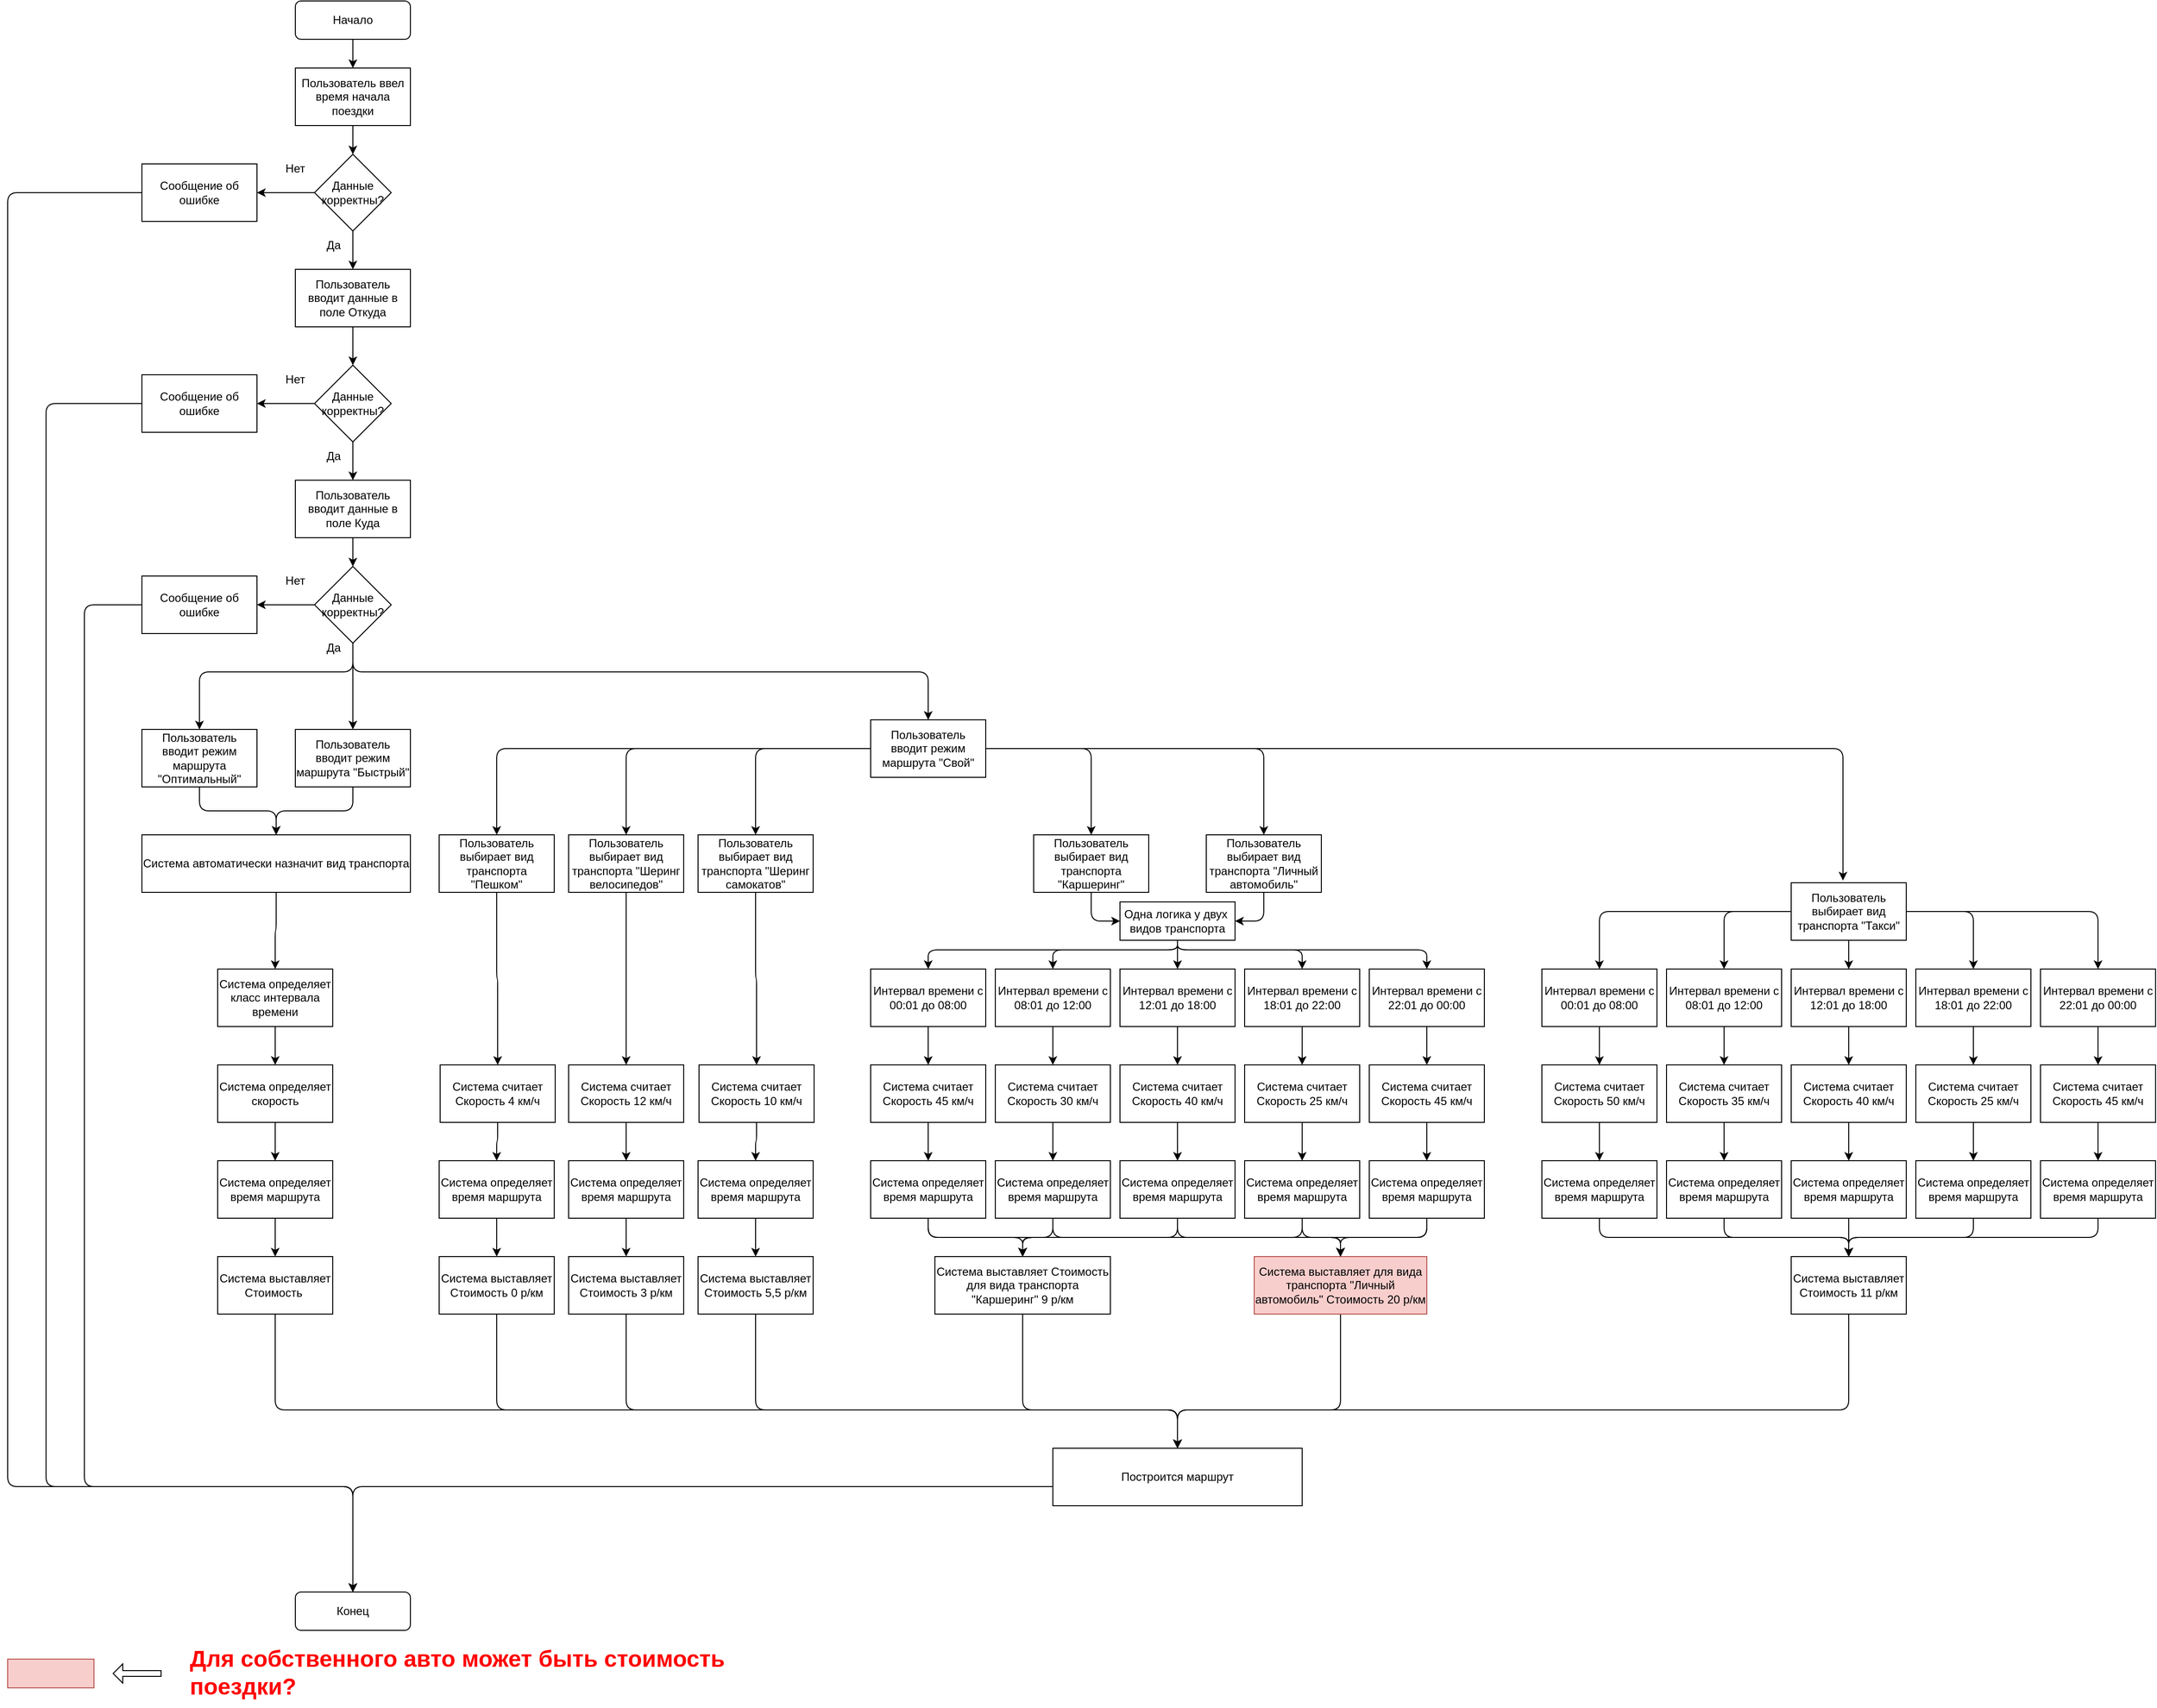<mxfile version="20.2.7" type="github">
  <diagram id="C5RBs43oDa-KdzZeNtuy" name="Page-1">
    <mxGraphModel dx="3412" dy="2560" grid="1" gridSize="10" guides="1" tooltips="1" connect="1" arrows="1" fold="1" page="1" pageScale="1" pageWidth="827" pageHeight="1169" math="0" shadow="0">
      <root>
        <mxCell id="WIyWlLk6GJQsqaUBKTNV-0" />
        <mxCell id="WIyWlLk6GJQsqaUBKTNV-1" parent="WIyWlLk6GJQsqaUBKTNV-0" />
        <mxCell id="MDdszQrk_3YS0Ri55PwZ-14" style="edgeStyle=orthogonalEdgeStyle;rounded=0;orthogonalLoop=1;jettySize=auto;html=1;entryX=0.5;entryY=0;entryDx=0;entryDy=0;" parent="WIyWlLk6GJQsqaUBKTNV-1" source="WIyWlLk6GJQsqaUBKTNV-3" target="MDdszQrk_3YS0Ri55PwZ-13" edge="1">
          <mxGeometry relative="1" as="geometry" />
        </mxCell>
        <mxCell id="WIyWlLk6GJQsqaUBKTNV-3" value="Начало" style="rounded=1;whiteSpace=wrap;html=1;fontSize=12;glass=0;strokeWidth=1;shadow=0;" parent="WIyWlLk6GJQsqaUBKTNV-1" vertex="1">
          <mxGeometry x="160" y="-50" width="120" height="40" as="geometry" />
        </mxCell>
        <mxCell id="MDdszQrk_3YS0Ri55PwZ-11" style="edgeStyle=orthogonalEdgeStyle;rounded=0;orthogonalLoop=1;jettySize=auto;html=1;entryX=1;entryY=0.5;entryDx=0;entryDy=0;" parent="WIyWlLk6GJQsqaUBKTNV-1" source="MDdszQrk_3YS0Ri55PwZ-7" target="MDdszQrk_3YS0Ri55PwZ-8" edge="1">
          <mxGeometry relative="1" as="geometry" />
        </mxCell>
        <mxCell id="MDdszQrk_3YS0Ri55PwZ-25" style="edgeStyle=orthogonalEdgeStyle;rounded=0;orthogonalLoop=1;jettySize=auto;html=1;entryX=0.5;entryY=0;entryDx=0;entryDy=0;" parent="WIyWlLk6GJQsqaUBKTNV-1" source="MDdszQrk_3YS0Ri55PwZ-7" target="MDdszQrk_3YS0Ri55PwZ-12" edge="1">
          <mxGeometry relative="1" as="geometry" />
        </mxCell>
        <mxCell id="MDdszQrk_3YS0Ri55PwZ-7" value="Данные корректны?" style="rhombus;whiteSpace=wrap;html=1;rounded=0;glass=0;strokeWidth=1;shadow=0;" parent="WIyWlLk6GJQsqaUBKTNV-1" vertex="1">
          <mxGeometry x="180" y="110" width="80" height="80" as="geometry" />
        </mxCell>
        <mxCell id="MDdszQrk_3YS0Ri55PwZ-81" style="edgeStyle=orthogonalEdgeStyle;rounded=1;orthogonalLoop=1;jettySize=auto;html=1;entryX=0.5;entryY=0;entryDx=0;entryDy=0;" parent="WIyWlLk6GJQsqaUBKTNV-1" source="MDdszQrk_3YS0Ri55PwZ-8" target="MDdszQrk_3YS0Ri55PwZ-55" edge="1">
          <mxGeometry relative="1" as="geometry">
            <Array as="points">
              <mxPoint x="-140" y="150" />
              <mxPoint x="-140" y="1500" />
              <mxPoint x="220" y="1500" />
            </Array>
          </mxGeometry>
        </mxCell>
        <mxCell id="MDdszQrk_3YS0Ri55PwZ-8" value="Сообщение об ошибке" style="whiteSpace=wrap;html=1;rounded=0;glass=0;strokeWidth=1;shadow=0;" parent="WIyWlLk6GJQsqaUBKTNV-1" vertex="1">
          <mxGeometry y="120" width="120" height="60" as="geometry" />
        </mxCell>
        <mxCell id="MDdszQrk_3YS0Ri55PwZ-9" value="Нет" style="text;html=1;strokeColor=none;fillColor=none;align=center;verticalAlign=middle;whiteSpace=wrap;rounded=0;" parent="WIyWlLk6GJQsqaUBKTNV-1" vertex="1">
          <mxGeometry x="130" y="110" width="60" height="30" as="geometry" />
        </mxCell>
        <mxCell id="MDdszQrk_3YS0Ri55PwZ-10" value="Да" style="text;html=1;strokeColor=none;fillColor=none;align=center;verticalAlign=middle;whiteSpace=wrap;rounded=0;" parent="WIyWlLk6GJQsqaUBKTNV-1" vertex="1">
          <mxGeometry x="170" y="190" width="60" height="30" as="geometry" />
        </mxCell>
        <mxCell id="MDdszQrk_3YS0Ri55PwZ-24" style="edgeStyle=orthogonalEdgeStyle;rounded=0;orthogonalLoop=1;jettySize=auto;html=1;entryX=0.5;entryY=0;entryDx=0;entryDy=0;" parent="WIyWlLk6GJQsqaUBKTNV-1" source="MDdszQrk_3YS0Ri55PwZ-12" target="MDdszQrk_3YS0Ri55PwZ-18" edge="1">
          <mxGeometry relative="1" as="geometry" />
        </mxCell>
        <mxCell id="MDdszQrk_3YS0Ri55PwZ-12" value="Пользователь вводит данные в поле Откуда" style="whiteSpace=wrap;html=1;rounded=0;glass=0;strokeWidth=1;shadow=0;" parent="WIyWlLk6GJQsqaUBKTNV-1" vertex="1">
          <mxGeometry x="160" y="230" width="120" height="60" as="geometry" />
        </mxCell>
        <mxCell id="MDdszQrk_3YS0Ri55PwZ-23" style="edgeStyle=orthogonalEdgeStyle;rounded=0;orthogonalLoop=1;jettySize=auto;html=1;" parent="WIyWlLk6GJQsqaUBKTNV-1" source="MDdszQrk_3YS0Ri55PwZ-13" target="MDdszQrk_3YS0Ri55PwZ-7" edge="1">
          <mxGeometry relative="1" as="geometry" />
        </mxCell>
        <mxCell id="MDdszQrk_3YS0Ri55PwZ-13" value="Пользователь ввел время начала поездки" style="whiteSpace=wrap;html=1;rounded=0;glass=0;strokeWidth=1;shadow=0;" parent="WIyWlLk6GJQsqaUBKTNV-1" vertex="1">
          <mxGeometry x="160" y="20" width="120" height="60" as="geometry" />
        </mxCell>
        <mxCell id="MDdszQrk_3YS0Ri55PwZ-17" style="edgeStyle=orthogonalEdgeStyle;rounded=0;orthogonalLoop=1;jettySize=auto;html=1;entryX=1;entryY=0.5;entryDx=0;entryDy=0;" parent="WIyWlLk6GJQsqaUBKTNV-1" source="MDdszQrk_3YS0Ri55PwZ-18" target="MDdszQrk_3YS0Ri55PwZ-19" edge="1">
          <mxGeometry relative="1" as="geometry" />
        </mxCell>
        <mxCell id="MDdszQrk_3YS0Ri55PwZ-83" style="edgeStyle=orthogonalEdgeStyle;rounded=1;orthogonalLoop=1;jettySize=auto;html=1;entryX=0.5;entryY=0;entryDx=0;entryDy=0;" parent="WIyWlLk6GJQsqaUBKTNV-1" source="MDdszQrk_3YS0Ri55PwZ-18" target="MDdszQrk_3YS0Ri55PwZ-22" edge="1">
          <mxGeometry relative="1" as="geometry" />
        </mxCell>
        <mxCell id="MDdszQrk_3YS0Ri55PwZ-18" value="Данные корректны?" style="rhombus;whiteSpace=wrap;html=1;rounded=0;glass=0;strokeWidth=1;shadow=0;" parent="WIyWlLk6GJQsqaUBKTNV-1" vertex="1">
          <mxGeometry x="180" y="330" width="80" height="80" as="geometry" />
        </mxCell>
        <mxCell id="MDdszQrk_3YS0Ri55PwZ-66" style="edgeStyle=orthogonalEdgeStyle;rounded=1;orthogonalLoop=1;jettySize=auto;html=1;entryX=0.5;entryY=0;entryDx=0;entryDy=0;" parent="WIyWlLk6GJQsqaUBKTNV-1" source="MDdszQrk_3YS0Ri55PwZ-19" target="MDdszQrk_3YS0Ri55PwZ-55" edge="1">
          <mxGeometry relative="1" as="geometry">
            <Array as="points">
              <mxPoint x="-100" y="370" />
              <mxPoint x="-100" y="1500" />
              <mxPoint x="220" y="1500" />
            </Array>
          </mxGeometry>
        </mxCell>
        <mxCell id="MDdszQrk_3YS0Ri55PwZ-19" value="Сообщение об ошибке" style="whiteSpace=wrap;html=1;rounded=0;glass=0;strokeWidth=1;shadow=0;" parent="WIyWlLk6GJQsqaUBKTNV-1" vertex="1">
          <mxGeometry y="340" width="120" height="60" as="geometry" />
        </mxCell>
        <mxCell id="MDdszQrk_3YS0Ri55PwZ-20" value="Нет" style="text;html=1;strokeColor=none;fillColor=none;align=center;verticalAlign=middle;whiteSpace=wrap;rounded=0;" parent="WIyWlLk6GJQsqaUBKTNV-1" vertex="1">
          <mxGeometry x="130" y="330" width="60" height="30" as="geometry" />
        </mxCell>
        <mxCell id="MDdszQrk_3YS0Ri55PwZ-21" value="Да" style="text;html=1;strokeColor=none;fillColor=none;align=center;verticalAlign=middle;whiteSpace=wrap;rounded=0;" parent="WIyWlLk6GJQsqaUBKTNV-1" vertex="1">
          <mxGeometry x="170" y="410" width="60" height="30" as="geometry" />
        </mxCell>
        <mxCell id="MDdszQrk_3YS0Ri55PwZ-35" style="edgeStyle=orthogonalEdgeStyle;rounded=0;orthogonalLoop=1;jettySize=auto;html=1;entryX=0.5;entryY=0;entryDx=0;entryDy=0;" parent="WIyWlLk6GJQsqaUBKTNV-1" source="MDdszQrk_3YS0Ri55PwZ-22" target="MDdszQrk_3YS0Ri55PwZ-29" edge="1">
          <mxGeometry relative="1" as="geometry" />
        </mxCell>
        <mxCell id="MDdszQrk_3YS0Ri55PwZ-22" value="Пользователь вводит данные в поле Куда" style="whiteSpace=wrap;html=1;rounded=0;glass=0;strokeWidth=1;shadow=0;" parent="WIyWlLk6GJQsqaUBKTNV-1" vertex="1">
          <mxGeometry x="160" y="450" width="120" height="60" as="geometry" />
        </mxCell>
        <mxCell id="MDdszQrk_3YS0Ri55PwZ-28" style="edgeStyle=orthogonalEdgeStyle;rounded=1;orthogonalLoop=1;jettySize=auto;html=1;entryX=1;entryY=0.5;entryDx=0;entryDy=0;" parent="WIyWlLk6GJQsqaUBKTNV-1" source="MDdszQrk_3YS0Ri55PwZ-29" target="MDdszQrk_3YS0Ri55PwZ-30" edge="1">
          <mxGeometry relative="1" as="geometry" />
        </mxCell>
        <mxCell id="MDdszQrk_3YS0Ri55PwZ-49" style="edgeStyle=orthogonalEdgeStyle;rounded=1;orthogonalLoop=1;jettySize=auto;html=1;entryX=0.5;entryY=0;entryDx=0;entryDy=0;" parent="WIyWlLk6GJQsqaUBKTNV-1" source="MDdszQrk_3YS0Ri55PwZ-29" target="MDdszQrk_3YS0Ri55PwZ-41" edge="1">
          <mxGeometry relative="1" as="geometry">
            <Array as="points">
              <mxPoint x="220" y="650" />
              <mxPoint x="820" y="650" />
            </Array>
          </mxGeometry>
        </mxCell>
        <mxCell id="MDdszQrk_3YS0Ri55PwZ-50" style="edgeStyle=orthogonalEdgeStyle;rounded=1;orthogonalLoop=1;jettySize=auto;html=1;entryX=0.5;entryY=0;entryDx=0;entryDy=0;" parent="WIyWlLk6GJQsqaUBKTNV-1" source="MDdszQrk_3YS0Ri55PwZ-29" target="MDdszQrk_3YS0Ri55PwZ-40" edge="1">
          <mxGeometry relative="1" as="geometry" />
        </mxCell>
        <mxCell id="MDdszQrk_3YS0Ri55PwZ-51" style="edgeStyle=orthogonalEdgeStyle;rounded=1;orthogonalLoop=1;jettySize=auto;html=1;entryX=0.5;entryY=0;entryDx=0;entryDy=0;" parent="WIyWlLk6GJQsqaUBKTNV-1" source="MDdszQrk_3YS0Ri55PwZ-29" target="MDdszQrk_3YS0Ri55PwZ-36" edge="1">
          <mxGeometry relative="1" as="geometry">
            <Array as="points">
              <mxPoint x="220" y="650" />
              <mxPoint x="60" y="650" />
            </Array>
          </mxGeometry>
        </mxCell>
        <mxCell id="MDdszQrk_3YS0Ri55PwZ-29" value="Данные корректны?" style="rhombus;whiteSpace=wrap;html=1;rounded=0;glass=0;strokeWidth=1;shadow=0;" parent="WIyWlLk6GJQsqaUBKTNV-1" vertex="1">
          <mxGeometry x="180" y="540" width="80" height="80" as="geometry" />
        </mxCell>
        <mxCell id="MDdszQrk_3YS0Ri55PwZ-65" style="edgeStyle=orthogonalEdgeStyle;rounded=1;orthogonalLoop=1;jettySize=auto;html=1;entryX=0.5;entryY=0;entryDx=0;entryDy=0;" parent="WIyWlLk6GJQsqaUBKTNV-1" source="MDdszQrk_3YS0Ri55PwZ-30" target="MDdszQrk_3YS0Ri55PwZ-55" edge="1">
          <mxGeometry relative="1" as="geometry">
            <Array as="points">
              <mxPoint x="-60" y="580" />
              <mxPoint x="-60" y="1500" />
              <mxPoint x="220" y="1500" />
            </Array>
          </mxGeometry>
        </mxCell>
        <mxCell id="MDdszQrk_3YS0Ri55PwZ-30" value="Сообщение об ошибке" style="whiteSpace=wrap;html=1;rounded=0;glass=0;strokeWidth=1;shadow=0;" parent="WIyWlLk6GJQsqaUBKTNV-1" vertex="1">
          <mxGeometry y="550" width="120" height="60" as="geometry" />
        </mxCell>
        <mxCell id="MDdszQrk_3YS0Ri55PwZ-31" value="Нет" style="text;html=1;strokeColor=none;fillColor=none;align=center;verticalAlign=middle;whiteSpace=wrap;rounded=0;" parent="WIyWlLk6GJQsqaUBKTNV-1" vertex="1">
          <mxGeometry x="130" y="540" width="60" height="30" as="geometry" />
        </mxCell>
        <mxCell id="TxrjslWTLOFKVKNDRbL8-37" style="edgeStyle=orthogonalEdgeStyle;rounded=1;orthogonalLoop=1;jettySize=auto;html=1;entryX=0.5;entryY=0;entryDx=0;entryDy=0;" parent="WIyWlLk6GJQsqaUBKTNV-1" source="MDdszQrk_3YS0Ri55PwZ-36" target="MDdszQrk_3YS0Ri55PwZ-52" edge="1">
          <mxGeometry relative="1" as="geometry" />
        </mxCell>
        <mxCell id="MDdszQrk_3YS0Ri55PwZ-36" value="Пользователь вводит режим маршрута &quot;Оптимальный&quot;" style="whiteSpace=wrap;html=1;rounded=0;glass=0;strokeWidth=1;shadow=0;" parent="WIyWlLk6GJQsqaUBKTNV-1" vertex="1">
          <mxGeometry y="710" width="120" height="60" as="geometry" />
        </mxCell>
        <mxCell id="TxrjslWTLOFKVKNDRbL8-38" style="edgeStyle=orthogonalEdgeStyle;rounded=1;orthogonalLoop=1;jettySize=auto;html=1;entryX=0.5;entryY=0;entryDx=0;entryDy=0;" parent="WIyWlLk6GJQsqaUBKTNV-1" source="MDdszQrk_3YS0Ri55PwZ-40" target="MDdszQrk_3YS0Ri55PwZ-52" edge="1">
          <mxGeometry relative="1" as="geometry" />
        </mxCell>
        <mxCell id="MDdszQrk_3YS0Ri55PwZ-40" value="Пользователь вводит режим маршрута &quot;Быстрый&quot;" style="whiteSpace=wrap;html=1;rounded=0;glass=0;strokeWidth=1;shadow=0;" parent="WIyWlLk6GJQsqaUBKTNV-1" vertex="1">
          <mxGeometry x="160" y="710" width="120" height="60" as="geometry" />
        </mxCell>
        <mxCell id="MDdszQrk_3YS0Ri55PwZ-67" style="edgeStyle=orthogonalEdgeStyle;rounded=1;orthogonalLoop=1;jettySize=auto;html=1;entryX=0.5;entryY=0;entryDx=0;entryDy=0;" parent="WIyWlLk6GJQsqaUBKTNV-1" source="MDdszQrk_3YS0Ri55PwZ-41" target="MDdszQrk_3YS0Ri55PwZ-57" edge="1">
          <mxGeometry relative="1" as="geometry" />
        </mxCell>
        <mxCell id="MDdszQrk_3YS0Ri55PwZ-68" style="edgeStyle=orthogonalEdgeStyle;rounded=1;orthogonalLoop=1;jettySize=auto;html=1;entryX=0.5;entryY=0;entryDx=0;entryDy=0;" parent="WIyWlLk6GJQsqaUBKTNV-1" source="MDdszQrk_3YS0Ri55PwZ-41" target="MDdszQrk_3YS0Ri55PwZ-58" edge="1">
          <mxGeometry relative="1" as="geometry" />
        </mxCell>
        <mxCell id="MDdszQrk_3YS0Ri55PwZ-69" style="edgeStyle=orthogonalEdgeStyle;rounded=1;orthogonalLoop=1;jettySize=auto;html=1;entryX=0.45;entryY=-0.04;entryDx=0;entryDy=0;entryPerimeter=0;" parent="WIyWlLk6GJQsqaUBKTNV-1" source="MDdszQrk_3YS0Ri55PwZ-41" target="MDdszQrk_3YS0Ri55PwZ-59" edge="1">
          <mxGeometry relative="1" as="geometry" />
        </mxCell>
        <mxCell id="MDdszQrk_3YS0Ri55PwZ-70" style="edgeStyle=orthogonalEdgeStyle;rounded=1;orthogonalLoop=1;jettySize=auto;html=1;entryX=0.5;entryY=0;entryDx=0;entryDy=0;" parent="WIyWlLk6GJQsqaUBKTNV-1" source="MDdszQrk_3YS0Ri55PwZ-41" target="MDdszQrk_3YS0Ri55PwZ-60" edge="1">
          <mxGeometry relative="1" as="geometry" />
        </mxCell>
        <mxCell id="MDdszQrk_3YS0Ri55PwZ-71" style="edgeStyle=orthogonalEdgeStyle;rounded=1;orthogonalLoop=1;jettySize=auto;html=1;entryX=0.5;entryY=0;entryDx=0;entryDy=0;" parent="WIyWlLk6GJQsqaUBKTNV-1" source="MDdszQrk_3YS0Ri55PwZ-41" target="MDdszQrk_3YS0Ri55PwZ-61" edge="1">
          <mxGeometry relative="1" as="geometry" />
        </mxCell>
        <mxCell id="MDdszQrk_3YS0Ri55PwZ-72" style="edgeStyle=orthogonalEdgeStyle;rounded=1;orthogonalLoop=1;jettySize=auto;html=1;entryX=0.5;entryY=0;entryDx=0;entryDy=0;" parent="WIyWlLk6GJQsqaUBKTNV-1" source="MDdszQrk_3YS0Ri55PwZ-41" target="MDdszQrk_3YS0Ri55PwZ-62" edge="1">
          <mxGeometry relative="1" as="geometry" />
        </mxCell>
        <mxCell id="MDdszQrk_3YS0Ri55PwZ-41" value="Пользователь вводит режим маршрута &quot;Свой&quot;" style="whiteSpace=wrap;html=1;rounded=0;glass=0;strokeWidth=1;shadow=0;" parent="WIyWlLk6GJQsqaUBKTNV-1" vertex="1">
          <mxGeometry x="760" y="700" width="120" height="60" as="geometry" />
        </mxCell>
        <mxCell id="TxrjslWTLOFKVKNDRbL8-101" style="edgeStyle=orthogonalEdgeStyle;rounded=1;orthogonalLoop=1;jettySize=auto;html=1;entryX=0.5;entryY=0;entryDx=0;entryDy=0;" parent="WIyWlLk6GJQsqaUBKTNV-1" source="MDdszQrk_3YS0Ri55PwZ-52" target="TxrjslWTLOFKVKNDRbL8-82" edge="1">
          <mxGeometry relative="1" as="geometry" />
        </mxCell>
        <mxCell id="MDdszQrk_3YS0Ri55PwZ-52" value="Система автоматически назначит вид транспорта" style="whiteSpace=wrap;html=1;rounded=0;glass=0;strokeWidth=1;shadow=0;" parent="WIyWlLk6GJQsqaUBKTNV-1" vertex="1">
          <mxGeometry y="820" width="280" height="60" as="geometry" />
        </mxCell>
        <mxCell id="MDdszQrk_3YS0Ri55PwZ-55" value="Конец" style="rounded=1;whiteSpace=wrap;html=1;fontSize=12;glass=0;strokeWidth=1;shadow=0;" parent="WIyWlLk6GJQsqaUBKTNV-1" vertex="1">
          <mxGeometry x="160" y="1610" width="120" height="40" as="geometry" />
        </mxCell>
        <mxCell id="TxrjslWTLOFKVKNDRbL8-137" style="edgeStyle=orthogonalEdgeStyle;rounded=1;orthogonalLoop=1;jettySize=auto;html=1;entryX=1;entryY=0.5;entryDx=0;entryDy=0;" parent="WIyWlLk6GJQsqaUBKTNV-1" source="MDdszQrk_3YS0Ri55PwZ-57" target="TxrjslWTLOFKVKNDRbL8-135" edge="1">
          <mxGeometry relative="1" as="geometry" />
        </mxCell>
        <mxCell id="MDdszQrk_3YS0Ri55PwZ-57" value="Пользователь выбирает вид транспорта &quot;Личный автомобиль&quot;" style="whiteSpace=wrap;html=1;rounded=0;glass=0;strokeWidth=1;shadow=0;" parent="WIyWlLk6GJQsqaUBKTNV-1" vertex="1">
          <mxGeometry x="1110" y="820" width="120" height="60" as="geometry" />
        </mxCell>
        <mxCell id="TxrjslWTLOFKVKNDRbL8-106" style="edgeStyle=orthogonalEdgeStyle;rounded=1;orthogonalLoop=1;jettySize=auto;html=1;entryX=0.5;entryY=0;entryDx=0;entryDy=0;" parent="WIyWlLk6GJQsqaUBKTNV-1" source="MDdszQrk_3YS0Ri55PwZ-58" target="TxrjslWTLOFKVKNDRbL8-50" edge="1">
          <mxGeometry relative="1" as="geometry" />
        </mxCell>
        <mxCell id="MDdszQrk_3YS0Ri55PwZ-58" value="Пользователь выбирает вид транспорта &quot;Пешком&quot;" style="whiteSpace=wrap;html=1;rounded=0;glass=0;strokeWidth=1;shadow=0;" parent="WIyWlLk6GJQsqaUBKTNV-1" vertex="1">
          <mxGeometry x="310" y="820" width="120" height="60" as="geometry" />
        </mxCell>
        <mxCell id="TxrjslWTLOFKVKNDRbL8-168" style="edgeStyle=orthogonalEdgeStyle;rounded=1;orthogonalLoop=1;jettySize=auto;html=1;entryX=0.5;entryY=0;entryDx=0;entryDy=0;" parent="WIyWlLk6GJQsqaUBKTNV-1" source="MDdszQrk_3YS0Ri55PwZ-59" target="TxrjslWTLOFKVKNDRbL8-87" edge="1">
          <mxGeometry relative="1" as="geometry" />
        </mxCell>
        <mxCell id="TxrjslWTLOFKVKNDRbL8-169" style="edgeStyle=orthogonalEdgeStyle;rounded=1;orthogonalLoop=1;jettySize=auto;html=1;entryX=0.5;entryY=0;entryDx=0;entryDy=0;" parent="WIyWlLk6GJQsqaUBKTNV-1" source="MDdszQrk_3YS0Ri55PwZ-59" target="TxrjslWTLOFKVKNDRbL8-88" edge="1">
          <mxGeometry relative="1" as="geometry" />
        </mxCell>
        <mxCell id="TxrjslWTLOFKVKNDRbL8-170" style="edgeStyle=orthogonalEdgeStyle;rounded=1;orthogonalLoop=1;jettySize=auto;html=1;" parent="WIyWlLk6GJQsqaUBKTNV-1" source="MDdszQrk_3YS0Ri55PwZ-59" target="TxrjslWTLOFKVKNDRbL8-89" edge="1">
          <mxGeometry relative="1" as="geometry" />
        </mxCell>
        <mxCell id="TxrjslWTLOFKVKNDRbL8-171" style="edgeStyle=orthogonalEdgeStyle;rounded=1;orthogonalLoop=1;jettySize=auto;html=1;" parent="WIyWlLk6GJQsqaUBKTNV-1" source="MDdszQrk_3YS0Ri55PwZ-59" target="TxrjslWTLOFKVKNDRbL8-91" edge="1">
          <mxGeometry relative="1" as="geometry" />
        </mxCell>
        <mxCell id="TxrjslWTLOFKVKNDRbL8-172" style="edgeStyle=orthogonalEdgeStyle;rounded=1;orthogonalLoop=1;jettySize=auto;html=1;entryX=0.5;entryY=0;entryDx=0;entryDy=0;" parent="WIyWlLk6GJQsqaUBKTNV-1" source="MDdszQrk_3YS0Ri55PwZ-59" target="TxrjslWTLOFKVKNDRbL8-90" edge="1">
          <mxGeometry relative="1" as="geometry" />
        </mxCell>
        <mxCell id="MDdszQrk_3YS0Ri55PwZ-59" value="Пользователь выбирает вид транспорта &quot;Такси&quot;" style="whiteSpace=wrap;html=1;rounded=0;glass=0;strokeWidth=1;shadow=0;" parent="WIyWlLk6GJQsqaUBKTNV-1" vertex="1">
          <mxGeometry x="1720" y="870" width="120" height="60" as="geometry" />
        </mxCell>
        <mxCell id="TxrjslWTLOFKVKNDRbL8-109" style="edgeStyle=orthogonalEdgeStyle;rounded=1;orthogonalLoop=1;jettySize=auto;html=1;entryX=0.5;entryY=0;entryDx=0;entryDy=0;" parent="WIyWlLk6GJQsqaUBKTNV-1" source="MDdszQrk_3YS0Ri55PwZ-60" target="TxrjslWTLOFKVKNDRbL8-51" edge="1">
          <mxGeometry relative="1" as="geometry" />
        </mxCell>
        <mxCell id="MDdszQrk_3YS0Ri55PwZ-60" value="Пользователь выбирает вид транспорта &quot;Шеринг велосипедов&quot;" style="whiteSpace=wrap;html=1;rounded=0;glass=0;strokeWidth=1;shadow=0;" parent="WIyWlLk6GJQsqaUBKTNV-1" vertex="1">
          <mxGeometry x="445" y="820" width="120" height="60" as="geometry" />
        </mxCell>
        <mxCell id="TxrjslWTLOFKVKNDRbL8-112" style="edgeStyle=orthogonalEdgeStyle;rounded=1;orthogonalLoop=1;jettySize=auto;html=1;entryX=0.5;entryY=0;entryDx=0;entryDy=0;" parent="WIyWlLk6GJQsqaUBKTNV-1" source="MDdszQrk_3YS0Ri55PwZ-61" target="TxrjslWTLOFKVKNDRbL8-52" edge="1">
          <mxGeometry relative="1" as="geometry" />
        </mxCell>
        <mxCell id="MDdszQrk_3YS0Ri55PwZ-61" value="Пользователь выбирает вид транспорта &quot;Шеринг самокатов&quot;" style="whiteSpace=wrap;html=1;rounded=0;glass=0;strokeWidth=1;shadow=0;" parent="WIyWlLk6GJQsqaUBKTNV-1" vertex="1">
          <mxGeometry x="580" y="820" width="120" height="60" as="geometry" />
        </mxCell>
        <mxCell id="TxrjslWTLOFKVKNDRbL8-136" style="edgeStyle=orthogonalEdgeStyle;rounded=1;orthogonalLoop=1;jettySize=auto;html=1;entryX=0;entryY=0.5;entryDx=0;entryDy=0;" parent="WIyWlLk6GJQsqaUBKTNV-1" source="MDdszQrk_3YS0Ri55PwZ-62" target="TxrjslWTLOFKVKNDRbL8-135" edge="1">
          <mxGeometry relative="1" as="geometry" />
        </mxCell>
        <mxCell id="MDdszQrk_3YS0Ri55PwZ-62" value="Пользователь выбирает вид транспорта &quot;Каршеринг&quot;" style="whiteSpace=wrap;html=1;rounded=0;glass=0;strokeWidth=1;shadow=0;" parent="WIyWlLk6GJQsqaUBKTNV-1" vertex="1">
          <mxGeometry x="930" y="820" width="120" height="60" as="geometry" />
        </mxCell>
        <mxCell id="MDdszQrk_3YS0Ri55PwZ-74" style="edgeStyle=orthogonalEdgeStyle;rounded=1;orthogonalLoop=1;jettySize=auto;html=1;entryX=0.5;entryY=0;entryDx=0;entryDy=0;" parent="WIyWlLk6GJQsqaUBKTNV-1" source="MDdszQrk_3YS0Ri55PwZ-73" target="MDdszQrk_3YS0Ri55PwZ-55" edge="1">
          <mxGeometry relative="1" as="geometry">
            <Array as="points">
              <mxPoint x="670" y="1500" />
              <mxPoint x="280" y="1500" />
            </Array>
          </mxGeometry>
        </mxCell>
        <mxCell id="MDdszQrk_3YS0Ri55PwZ-73" value="Построится маршрут" style="whiteSpace=wrap;html=1;rounded=0;glass=0;strokeWidth=1;shadow=0;" parent="WIyWlLk6GJQsqaUBKTNV-1" vertex="1">
          <mxGeometry x="950" y="1460" width="260" height="60" as="geometry" />
        </mxCell>
        <mxCell id="MDdszQrk_3YS0Ri55PwZ-82" value="Да" style="text;html=1;strokeColor=none;fillColor=none;align=center;verticalAlign=middle;whiteSpace=wrap;rounded=0;" parent="WIyWlLk6GJQsqaUBKTNV-1" vertex="1">
          <mxGeometry x="170" y="610" width="60" height="30" as="geometry" />
        </mxCell>
        <mxCell id="TxrjslWTLOFKVKNDRbL8-144" style="edgeStyle=orthogonalEdgeStyle;rounded=1;orthogonalLoop=1;jettySize=auto;html=1;entryX=0.5;entryY=0;entryDx=0;entryDy=0;" parent="WIyWlLk6GJQsqaUBKTNV-1" source="TxrjslWTLOFKVKNDRbL8-21" target="TxrjslWTLOFKVKNDRbL8-77" edge="1">
          <mxGeometry relative="1" as="geometry" />
        </mxCell>
        <mxCell id="TxrjslWTLOFKVKNDRbL8-21" value="Система считает Скорость 45 км/ч" style="whiteSpace=wrap;html=1;rounded=0;glass=0;strokeWidth=1;shadow=0;" parent="WIyWlLk6GJQsqaUBKTNV-1" vertex="1">
          <mxGeometry x="760" y="1060" width="120" height="60" as="geometry" />
        </mxCell>
        <mxCell id="TxrjslWTLOFKVKNDRbL8-166" style="edgeStyle=orthogonalEdgeStyle;rounded=1;orthogonalLoop=1;jettySize=auto;html=1;entryX=0.5;entryY=0;entryDx=0;entryDy=0;" parent="WIyWlLk6GJQsqaUBKTNV-1" source="TxrjslWTLOFKVKNDRbL8-22" target="MDdszQrk_3YS0Ri55PwZ-73" edge="1">
          <mxGeometry relative="1" as="geometry">
            <Array as="points">
              <mxPoint x="918" y="1420" />
              <mxPoint x="1080" y="1420" />
            </Array>
          </mxGeometry>
        </mxCell>
        <mxCell id="TxrjslWTLOFKVKNDRbL8-22" value="Система выставляет Стоимость для вида транспорта &quot;Каршеринг&quot; 9 р/км" style="whiteSpace=wrap;html=1;rounded=0;glass=0;strokeWidth=1;shadow=0;" parent="WIyWlLk6GJQsqaUBKTNV-1" vertex="1">
          <mxGeometry x="827" y="1260" width="183" height="60" as="geometry" />
        </mxCell>
        <mxCell id="TxrjslWTLOFKVKNDRbL8-167" style="edgeStyle=orthogonalEdgeStyle;rounded=1;orthogonalLoop=1;jettySize=auto;html=1;entryX=0.5;entryY=0;entryDx=0;entryDy=0;" parent="WIyWlLk6GJQsqaUBKTNV-1" source="TxrjslWTLOFKVKNDRbL8-39" target="MDdszQrk_3YS0Ri55PwZ-73" edge="1">
          <mxGeometry relative="1" as="geometry">
            <Array as="points">
              <mxPoint x="1250" y="1420" />
              <mxPoint x="1080" y="1420" />
            </Array>
          </mxGeometry>
        </mxCell>
        <mxCell id="TxrjslWTLOFKVKNDRbL8-39" value="Система выставляет для вида транспорта &quot;Личный автомобиль&quot; Стоимость 20 р/км" style="whiteSpace=wrap;html=1;rounded=0;glass=0;strokeWidth=1;shadow=0;fillColor=#f8cecc;strokeColor=#b85450;" parent="WIyWlLk6GJQsqaUBKTNV-1" vertex="1">
          <mxGeometry x="1160" y="1260" width="180" height="60" as="geometry" />
        </mxCell>
        <mxCell id="TxrjslWTLOFKVKNDRbL8-192" style="edgeStyle=orthogonalEdgeStyle;rounded=1;orthogonalLoop=1;jettySize=auto;html=1;entryX=0.5;entryY=0;entryDx=0;entryDy=0;" parent="WIyWlLk6GJQsqaUBKTNV-1" source="TxrjslWTLOFKVKNDRbL8-40" target="MDdszQrk_3YS0Ri55PwZ-73" edge="1">
          <mxGeometry relative="1" as="geometry">
            <Array as="points">
              <mxPoint x="1780" y="1420" />
              <mxPoint x="1080" y="1420" />
            </Array>
          </mxGeometry>
        </mxCell>
        <mxCell id="TxrjslWTLOFKVKNDRbL8-40" value="Система выставляет Стоимость 11 р/км" style="whiteSpace=wrap;html=1;rounded=0;glass=0;strokeWidth=1;shadow=0;" parent="WIyWlLk6GJQsqaUBKTNV-1" vertex="1">
          <mxGeometry x="1720" y="1260" width="120" height="60" as="geometry" />
        </mxCell>
        <mxCell id="TxrjslWTLOFKVKNDRbL8-143" style="edgeStyle=orthogonalEdgeStyle;rounded=1;orthogonalLoop=1;jettySize=auto;html=1;entryX=0.5;entryY=0;entryDx=0;entryDy=0;" parent="WIyWlLk6GJQsqaUBKTNV-1" source="TxrjslWTLOFKVKNDRbL8-41" target="TxrjslWTLOFKVKNDRbL8-21" edge="1">
          <mxGeometry relative="1" as="geometry" />
        </mxCell>
        <mxCell id="TxrjslWTLOFKVKNDRbL8-41" value="Интервал времени с 00:01 до 08:00" style="whiteSpace=wrap;html=1;rounded=0;glass=0;strokeWidth=1;shadow=0;" parent="WIyWlLk6GJQsqaUBKTNV-1" vertex="1">
          <mxGeometry x="760" y="960" width="120" height="60" as="geometry" />
        </mxCell>
        <mxCell id="TxrjslWTLOFKVKNDRbL8-145" style="edgeStyle=orthogonalEdgeStyle;rounded=1;orthogonalLoop=1;jettySize=auto;html=1;entryX=0.5;entryY=0;entryDx=0;entryDy=0;" parent="WIyWlLk6GJQsqaUBKTNV-1" source="TxrjslWTLOFKVKNDRbL8-42" target="TxrjslWTLOFKVKNDRbL8-46" edge="1">
          <mxGeometry relative="1" as="geometry" />
        </mxCell>
        <mxCell id="TxrjslWTLOFKVKNDRbL8-42" value="Интервал времени с 08:01 до 12:00" style="whiteSpace=wrap;html=1;rounded=0;glass=0;strokeWidth=1;shadow=0;" parent="WIyWlLk6GJQsqaUBKTNV-1" vertex="1">
          <mxGeometry x="890" y="960" width="120" height="60" as="geometry" />
        </mxCell>
        <mxCell id="TxrjslWTLOFKVKNDRbL8-147" style="edgeStyle=orthogonalEdgeStyle;rounded=1;orthogonalLoop=1;jettySize=auto;html=1;entryX=0.5;entryY=0;entryDx=0;entryDy=0;" parent="WIyWlLk6GJQsqaUBKTNV-1" source="TxrjslWTLOFKVKNDRbL8-43" target="TxrjslWTLOFKVKNDRbL8-47" edge="1">
          <mxGeometry relative="1" as="geometry" />
        </mxCell>
        <mxCell id="TxrjslWTLOFKVKNDRbL8-43" value="Интервал времени с 12:01 до 18:00" style="whiteSpace=wrap;html=1;rounded=0;glass=0;strokeWidth=1;shadow=0;" parent="WIyWlLk6GJQsqaUBKTNV-1" vertex="1">
          <mxGeometry x="1020" y="960" width="120" height="60" as="geometry" />
        </mxCell>
        <mxCell id="TxrjslWTLOFKVKNDRbL8-151" style="edgeStyle=orthogonalEdgeStyle;rounded=1;orthogonalLoop=1;jettySize=auto;html=1;entryX=0.5;entryY=0;entryDx=0;entryDy=0;" parent="WIyWlLk6GJQsqaUBKTNV-1" source="TxrjslWTLOFKVKNDRbL8-44" target="TxrjslWTLOFKVKNDRbL8-49" edge="1">
          <mxGeometry relative="1" as="geometry" />
        </mxCell>
        <mxCell id="TxrjslWTLOFKVKNDRbL8-44" value="Интервал времени с 22:01 до 00:00" style="whiteSpace=wrap;html=1;rounded=0;glass=0;strokeWidth=1;shadow=0;" parent="WIyWlLk6GJQsqaUBKTNV-1" vertex="1">
          <mxGeometry x="1280" y="960" width="120" height="60" as="geometry" />
        </mxCell>
        <mxCell id="TxrjslWTLOFKVKNDRbL8-149" style="edgeStyle=orthogonalEdgeStyle;rounded=1;orthogonalLoop=1;jettySize=auto;html=1;entryX=0.5;entryY=0;entryDx=0;entryDy=0;" parent="WIyWlLk6GJQsqaUBKTNV-1" source="TxrjslWTLOFKVKNDRbL8-45" target="TxrjslWTLOFKVKNDRbL8-48" edge="1">
          <mxGeometry relative="1" as="geometry" />
        </mxCell>
        <mxCell id="TxrjslWTLOFKVKNDRbL8-45" value="Интервал времени с 18:01 до 22:00" style="whiteSpace=wrap;html=1;rounded=0;glass=0;strokeWidth=1;shadow=0;" parent="WIyWlLk6GJQsqaUBKTNV-1" vertex="1">
          <mxGeometry x="1150" y="960" width="120" height="60" as="geometry" />
        </mxCell>
        <mxCell id="TxrjslWTLOFKVKNDRbL8-146" style="edgeStyle=orthogonalEdgeStyle;rounded=1;orthogonalLoop=1;jettySize=auto;html=1;entryX=0.5;entryY=0;entryDx=0;entryDy=0;" parent="WIyWlLk6GJQsqaUBKTNV-1" source="TxrjslWTLOFKVKNDRbL8-46" target="TxrjslWTLOFKVKNDRbL8-79" edge="1">
          <mxGeometry relative="1" as="geometry" />
        </mxCell>
        <mxCell id="TxrjslWTLOFKVKNDRbL8-46" value="Система считает Скорость 30 км/ч" style="whiteSpace=wrap;html=1;rounded=0;glass=0;strokeWidth=1;shadow=0;" parent="WIyWlLk6GJQsqaUBKTNV-1" vertex="1">
          <mxGeometry x="890" y="1060" width="120" height="60" as="geometry" />
        </mxCell>
        <mxCell id="TxrjslWTLOFKVKNDRbL8-148" style="edgeStyle=orthogonalEdgeStyle;rounded=1;orthogonalLoop=1;jettySize=auto;html=1;entryX=0.5;entryY=0;entryDx=0;entryDy=0;" parent="WIyWlLk6GJQsqaUBKTNV-1" source="TxrjslWTLOFKVKNDRbL8-47" target="TxrjslWTLOFKVKNDRbL8-78" edge="1">
          <mxGeometry relative="1" as="geometry" />
        </mxCell>
        <mxCell id="TxrjslWTLOFKVKNDRbL8-47" value="Система считает Скорость 40 км/ч" style="whiteSpace=wrap;html=1;rounded=0;glass=0;strokeWidth=1;shadow=0;" parent="WIyWlLk6GJQsqaUBKTNV-1" vertex="1">
          <mxGeometry x="1020" y="1060" width="120" height="60" as="geometry" />
        </mxCell>
        <mxCell id="TxrjslWTLOFKVKNDRbL8-150" style="edgeStyle=orthogonalEdgeStyle;rounded=1;orthogonalLoop=1;jettySize=auto;html=1;entryX=0.5;entryY=0;entryDx=0;entryDy=0;" parent="WIyWlLk6GJQsqaUBKTNV-1" source="TxrjslWTLOFKVKNDRbL8-48" target="TxrjslWTLOFKVKNDRbL8-80" edge="1">
          <mxGeometry relative="1" as="geometry" />
        </mxCell>
        <mxCell id="TxrjslWTLOFKVKNDRbL8-48" value="Система считает Скорость 25 км/ч" style="whiteSpace=wrap;html=1;rounded=0;glass=0;strokeWidth=1;shadow=0;" parent="WIyWlLk6GJQsqaUBKTNV-1" vertex="1">
          <mxGeometry x="1150" y="1060" width="120" height="60" as="geometry" />
        </mxCell>
        <mxCell id="TxrjslWTLOFKVKNDRbL8-152" style="edgeStyle=orthogonalEdgeStyle;rounded=1;orthogonalLoop=1;jettySize=auto;html=1;entryX=0.5;entryY=0;entryDx=0;entryDy=0;" parent="WIyWlLk6GJQsqaUBKTNV-1" source="TxrjslWTLOFKVKNDRbL8-49" target="TxrjslWTLOFKVKNDRbL8-81" edge="1">
          <mxGeometry relative="1" as="geometry" />
        </mxCell>
        <mxCell id="TxrjslWTLOFKVKNDRbL8-49" value="Система считает Скорость 45 км/ч" style="whiteSpace=wrap;html=1;rounded=0;glass=0;strokeWidth=1;shadow=0;" parent="WIyWlLk6GJQsqaUBKTNV-1" vertex="1">
          <mxGeometry x="1280" y="1060" width="120" height="60" as="geometry" />
        </mxCell>
        <mxCell id="TxrjslWTLOFKVKNDRbL8-107" style="edgeStyle=orthogonalEdgeStyle;rounded=1;orthogonalLoop=1;jettySize=auto;html=1;entryX=0.5;entryY=0;entryDx=0;entryDy=0;" parent="WIyWlLk6GJQsqaUBKTNV-1" source="TxrjslWTLOFKVKNDRbL8-50" target="TxrjslWTLOFKVKNDRbL8-55" edge="1">
          <mxGeometry relative="1" as="geometry" />
        </mxCell>
        <mxCell id="TxrjslWTLOFKVKNDRbL8-50" value="Система считает Скорость 4 км/ч" style="whiteSpace=wrap;html=1;rounded=0;glass=0;strokeWidth=1;shadow=0;" parent="WIyWlLk6GJQsqaUBKTNV-1" vertex="1">
          <mxGeometry x="311" y="1060" width="120" height="60" as="geometry" />
        </mxCell>
        <mxCell id="TxrjslWTLOFKVKNDRbL8-110" style="edgeStyle=orthogonalEdgeStyle;rounded=1;orthogonalLoop=1;jettySize=auto;html=1;entryX=0.5;entryY=0;entryDx=0;entryDy=0;" parent="WIyWlLk6GJQsqaUBKTNV-1" source="TxrjslWTLOFKVKNDRbL8-51" target="TxrjslWTLOFKVKNDRbL8-63" edge="1">
          <mxGeometry relative="1" as="geometry" />
        </mxCell>
        <mxCell id="TxrjslWTLOFKVKNDRbL8-51" value="Система считает Скорость 12 км/ч" style="whiteSpace=wrap;html=1;rounded=0;glass=0;strokeWidth=1;shadow=0;" parent="WIyWlLk6GJQsqaUBKTNV-1" vertex="1">
          <mxGeometry x="445" y="1060" width="120" height="60" as="geometry" />
        </mxCell>
        <mxCell id="TxrjslWTLOFKVKNDRbL8-113" style="edgeStyle=orthogonalEdgeStyle;rounded=1;orthogonalLoop=1;jettySize=auto;html=1;entryX=0.5;entryY=0;entryDx=0;entryDy=0;" parent="WIyWlLk6GJQsqaUBKTNV-1" source="TxrjslWTLOFKVKNDRbL8-52" target="TxrjslWTLOFKVKNDRbL8-62" edge="1">
          <mxGeometry relative="1" as="geometry" />
        </mxCell>
        <mxCell id="TxrjslWTLOFKVKNDRbL8-52" value="Система считает Скорость 10 км/ч" style="whiteSpace=wrap;html=1;rounded=0;glass=0;strokeWidth=1;shadow=0;" parent="WIyWlLk6GJQsqaUBKTNV-1" vertex="1">
          <mxGeometry x="581" y="1060" width="120" height="60" as="geometry" />
        </mxCell>
        <mxCell id="TxrjslWTLOFKVKNDRbL8-108" style="edgeStyle=orthogonalEdgeStyle;rounded=1;orthogonalLoop=1;jettySize=auto;html=1;entryX=0.5;entryY=0;entryDx=0;entryDy=0;" parent="WIyWlLk6GJQsqaUBKTNV-1" source="TxrjslWTLOFKVKNDRbL8-55" target="TxrjslWTLOFKVKNDRbL8-59" edge="1">
          <mxGeometry relative="1" as="geometry" />
        </mxCell>
        <mxCell id="TxrjslWTLOFKVKNDRbL8-55" value="Система определяет время маршрута" style="whiteSpace=wrap;html=1;rounded=0;glass=0;strokeWidth=1;shadow=0;" parent="WIyWlLk6GJQsqaUBKTNV-1" vertex="1">
          <mxGeometry x="310" y="1160" width="120" height="60" as="geometry" />
        </mxCell>
        <mxCell id="TxrjslWTLOFKVKNDRbL8-119" style="edgeStyle=orthogonalEdgeStyle;rounded=1;orthogonalLoop=1;jettySize=auto;html=1;entryX=0.5;entryY=0;entryDx=0;entryDy=0;" parent="WIyWlLk6GJQsqaUBKTNV-1" source="TxrjslWTLOFKVKNDRbL8-59" target="MDdszQrk_3YS0Ri55PwZ-73" edge="1">
          <mxGeometry relative="1" as="geometry">
            <Array as="points">
              <mxPoint x="370" y="1420" />
              <mxPoint x="1080" y="1420" />
            </Array>
          </mxGeometry>
        </mxCell>
        <mxCell id="TxrjslWTLOFKVKNDRbL8-59" value="Система выставляет Стоимость 0 р/км" style="whiteSpace=wrap;html=1;rounded=0;glass=0;strokeWidth=1;shadow=0;" parent="WIyWlLk6GJQsqaUBKTNV-1" vertex="1">
          <mxGeometry x="310" y="1260" width="120" height="60" as="geometry" />
        </mxCell>
        <mxCell id="TxrjslWTLOFKVKNDRbL8-120" style="edgeStyle=orthogonalEdgeStyle;rounded=1;orthogonalLoop=1;jettySize=auto;html=1;" parent="WIyWlLk6GJQsqaUBKTNV-1" source="TxrjslWTLOFKVKNDRbL8-60" target="MDdszQrk_3YS0Ri55PwZ-73" edge="1">
          <mxGeometry relative="1" as="geometry">
            <Array as="points">
              <mxPoint x="505" y="1420" />
              <mxPoint x="1080" y="1420" />
            </Array>
          </mxGeometry>
        </mxCell>
        <mxCell id="TxrjslWTLOFKVKNDRbL8-60" value="Система выставляет Стоимость 3 р/км" style="whiteSpace=wrap;html=1;rounded=0;glass=0;strokeWidth=1;shadow=0;" parent="WIyWlLk6GJQsqaUBKTNV-1" vertex="1">
          <mxGeometry x="445" y="1260" width="120" height="60" as="geometry" />
        </mxCell>
        <mxCell id="TxrjslWTLOFKVKNDRbL8-121" style="edgeStyle=orthogonalEdgeStyle;rounded=1;orthogonalLoop=1;jettySize=auto;html=1;" parent="WIyWlLk6GJQsqaUBKTNV-1" source="TxrjslWTLOFKVKNDRbL8-61" target="MDdszQrk_3YS0Ri55PwZ-73" edge="1">
          <mxGeometry relative="1" as="geometry">
            <Array as="points">
              <mxPoint x="640" y="1420" />
              <mxPoint x="1080" y="1420" />
            </Array>
          </mxGeometry>
        </mxCell>
        <mxCell id="TxrjslWTLOFKVKNDRbL8-61" value="Система выставляет Стоимость 5,5 р/км" style="whiteSpace=wrap;html=1;rounded=0;glass=0;strokeWidth=1;shadow=0;" parent="WIyWlLk6GJQsqaUBKTNV-1" vertex="1">
          <mxGeometry x="580" y="1260" width="120" height="60" as="geometry" />
        </mxCell>
        <mxCell id="TxrjslWTLOFKVKNDRbL8-117" style="edgeStyle=orthogonalEdgeStyle;rounded=1;orthogonalLoop=1;jettySize=auto;html=1;entryX=0.5;entryY=0;entryDx=0;entryDy=0;" parent="WIyWlLk6GJQsqaUBKTNV-1" source="TxrjslWTLOFKVKNDRbL8-62" target="TxrjslWTLOFKVKNDRbL8-61" edge="1">
          <mxGeometry relative="1" as="geometry" />
        </mxCell>
        <mxCell id="TxrjslWTLOFKVKNDRbL8-62" value="Система определяет время маршрута" style="whiteSpace=wrap;html=1;rounded=0;glass=0;strokeWidth=1;shadow=0;" parent="WIyWlLk6GJQsqaUBKTNV-1" vertex="1">
          <mxGeometry x="580" y="1160" width="120" height="60" as="geometry" />
        </mxCell>
        <mxCell id="TxrjslWTLOFKVKNDRbL8-111" style="edgeStyle=orthogonalEdgeStyle;rounded=1;orthogonalLoop=1;jettySize=auto;html=1;entryX=0.5;entryY=0;entryDx=0;entryDy=0;" parent="WIyWlLk6GJQsqaUBKTNV-1" source="TxrjslWTLOFKVKNDRbL8-63" target="TxrjslWTLOFKVKNDRbL8-60" edge="1">
          <mxGeometry relative="1" as="geometry" />
        </mxCell>
        <mxCell id="TxrjslWTLOFKVKNDRbL8-63" value="Система определяет время маршрута" style="whiteSpace=wrap;html=1;rounded=0;glass=0;strokeWidth=1;shadow=0;" parent="WIyWlLk6GJQsqaUBKTNV-1" vertex="1">
          <mxGeometry x="445" y="1160" width="120" height="60" as="geometry" />
        </mxCell>
        <mxCell id="TxrjslWTLOFKVKNDRbL8-156" style="edgeStyle=orthogonalEdgeStyle;rounded=1;orthogonalLoop=1;jettySize=auto;html=1;" parent="WIyWlLk6GJQsqaUBKTNV-1" source="TxrjslWTLOFKVKNDRbL8-77" target="TxrjslWTLOFKVKNDRbL8-22" edge="1">
          <mxGeometry relative="1" as="geometry" />
        </mxCell>
        <mxCell id="TxrjslWTLOFKVKNDRbL8-161" style="edgeStyle=orthogonalEdgeStyle;rounded=1;orthogonalLoop=1;jettySize=auto;html=1;" parent="WIyWlLk6GJQsqaUBKTNV-1" source="TxrjslWTLOFKVKNDRbL8-77" target="TxrjslWTLOFKVKNDRbL8-39" edge="1">
          <mxGeometry relative="1" as="geometry">
            <Array as="points">
              <mxPoint x="820" y="1240" />
              <mxPoint x="1250" y="1240" />
            </Array>
          </mxGeometry>
        </mxCell>
        <mxCell id="TxrjslWTLOFKVKNDRbL8-77" value="Система определяет время маршрута" style="whiteSpace=wrap;html=1;rounded=0;glass=0;strokeWidth=1;shadow=0;" parent="WIyWlLk6GJQsqaUBKTNV-1" vertex="1">
          <mxGeometry x="760" y="1160" width="120" height="60" as="geometry" />
        </mxCell>
        <mxCell id="TxrjslWTLOFKVKNDRbL8-158" style="edgeStyle=orthogonalEdgeStyle;rounded=1;orthogonalLoop=1;jettySize=auto;html=1;entryX=0.5;entryY=0;entryDx=0;entryDy=0;" parent="WIyWlLk6GJQsqaUBKTNV-1" source="TxrjslWTLOFKVKNDRbL8-78" target="TxrjslWTLOFKVKNDRbL8-22" edge="1">
          <mxGeometry relative="1" as="geometry">
            <Array as="points">
              <mxPoint x="1080" y="1240" />
              <mxPoint x="918" y="1240" />
            </Array>
          </mxGeometry>
        </mxCell>
        <mxCell id="TxrjslWTLOFKVKNDRbL8-163" style="edgeStyle=orthogonalEdgeStyle;rounded=1;orthogonalLoop=1;jettySize=auto;html=1;entryX=0.5;entryY=0;entryDx=0;entryDy=0;" parent="WIyWlLk6GJQsqaUBKTNV-1" source="TxrjslWTLOFKVKNDRbL8-78" target="TxrjslWTLOFKVKNDRbL8-39" edge="1">
          <mxGeometry relative="1" as="geometry">
            <Array as="points">
              <mxPoint x="1080" y="1240" />
              <mxPoint x="1250" y="1240" />
            </Array>
          </mxGeometry>
        </mxCell>
        <mxCell id="TxrjslWTLOFKVKNDRbL8-78" value="Система определяет время маршрута" style="whiteSpace=wrap;html=1;rounded=0;glass=0;strokeWidth=1;shadow=0;" parent="WIyWlLk6GJQsqaUBKTNV-1" vertex="1">
          <mxGeometry x="1020" y="1160" width="120" height="60" as="geometry" />
        </mxCell>
        <mxCell id="TxrjslWTLOFKVKNDRbL8-157" style="edgeStyle=orthogonalEdgeStyle;rounded=1;orthogonalLoop=1;jettySize=auto;html=1;entryX=0.5;entryY=0;entryDx=0;entryDy=0;" parent="WIyWlLk6GJQsqaUBKTNV-1" source="TxrjslWTLOFKVKNDRbL8-79" target="TxrjslWTLOFKVKNDRbL8-22" edge="1">
          <mxGeometry relative="1" as="geometry" />
        </mxCell>
        <mxCell id="TxrjslWTLOFKVKNDRbL8-162" style="edgeStyle=orthogonalEdgeStyle;rounded=1;orthogonalLoop=1;jettySize=auto;html=1;" parent="WIyWlLk6GJQsqaUBKTNV-1" source="TxrjslWTLOFKVKNDRbL8-79" target="TxrjslWTLOFKVKNDRbL8-39" edge="1">
          <mxGeometry relative="1" as="geometry">
            <Array as="points">
              <mxPoint x="950" y="1240" />
              <mxPoint x="1250" y="1240" />
            </Array>
          </mxGeometry>
        </mxCell>
        <mxCell id="TxrjslWTLOFKVKNDRbL8-79" value="Система определяет время маршрута" style="whiteSpace=wrap;html=1;rounded=0;glass=0;strokeWidth=1;shadow=0;" parent="WIyWlLk6GJQsqaUBKTNV-1" vertex="1">
          <mxGeometry x="890" y="1160" width="120" height="60" as="geometry" />
        </mxCell>
        <mxCell id="TxrjslWTLOFKVKNDRbL8-159" style="edgeStyle=orthogonalEdgeStyle;rounded=1;orthogonalLoop=1;jettySize=auto;html=1;entryX=0.5;entryY=0;entryDx=0;entryDy=0;" parent="WIyWlLk6GJQsqaUBKTNV-1" source="TxrjslWTLOFKVKNDRbL8-80" target="TxrjslWTLOFKVKNDRbL8-22" edge="1">
          <mxGeometry relative="1" as="geometry">
            <Array as="points">
              <mxPoint x="1210" y="1240" />
              <mxPoint x="918" y="1240" />
            </Array>
          </mxGeometry>
        </mxCell>
        <mxCell id="TxrjslWTLOFKVKNDRbL8-164" style="edgeStyle=orthogonalEdgeStyle;rounded=1;orthogonalLoop=1;jettySize=auto;html=1;entryX=0.5;entryY=0;entryDx=0;entryDy=0;" parent="WIyWlLk6GJQsqaUBKTNV-1" source="TxrjslWTLOFKVKNDRbL8-80" target="TxrjslWTLOFKVKNDRbL8-39" edge="1">
          <mxGeometry relative="1" as="geometry" />
        </mxCell>
        <mxCell id="TxrjslWTLOFKVKNDRbL8-80" value="Система определяет время маршрута" style="whiteSpace=wrap;html=1;rounded=0;glass=0;strokeWidth=1;shadow=0;" parent="WIyWlLk6GJQsqaUBKTNV-1" vertex="1">
          <mxGeometry x="1150" y="1160" width="120" height="60" as="geometry" />
        </mxCell>
        <mxCell id="TxrjslWTLOFKVKNDRbL8-160" style="edgeStyle=orthogonalEdgeStyle;rounded=1;orthogonalLoop=1;jettySize=auto;html=1;entryX=0.5;entryY=0;entryDx=0;entryDy=0;" parent="WIyWlLk6GJQsqaUBKTNV-1" source="TxrjslWTLOFKVKNDRbL8-81" target="TxrjslWTLOFKVKNDRbL8-22" edge="1">
          <mxGeometry relative="1" as="geometry">
            <Array as="points">
              <mxPoint x="1340" y="1240" />
              <mxPoint x="918" y="1240" />
            </Array>
          </mxGeometry>
        </mxCell>
        <mxCell id="TxrjslWTLOFKVKNDRbL8-165" style="edgeStyle=orthogonalEdgeStyle;rounded=1;orthogonalLoop=1;jettySize=auto;html=1;entryX=0.5;entryY=0;entryDx=0;entryDy=0;" parent="WIyWlLk6GJQsqaUBKTNV-1" source="TxrjslWTLOFKVKNDRbL8-81" target="TxrjslWTLOFKVKNDRbL8-39" edge="1">
          <mxGeometry relative="1" as="geometry" />
        </mxCell>
        <mxCell id="TxrjslWTLOFKVKNDRbL8-81" value="Система определяет время маршрута" style="whiteSpace=wrap;html=1;rounded=0;glass=0;strokeWidth=1;shadow=0;" parent="WIyWlLk6GJQsqaUBKTNV-1" vertex="1">
          <mxGeometry x="1280" y="1160" width="120" height="60" as="geometry" />
        </mxCell>
        <mxCell id="TxrjslWTLOFKVKNDRbL8-102" style="edgeStyle=orthogonalEdgeStyle;rounded=1;orthogonalLoop=1;jettySize=auto;html=1;entryX=0.5;entryY=0;entryDx=0;entryDy=0;" parent="WIyWlLk6GJQsqaUBKTNV-1" source="TxrjslWTLOFKVKNDRbL8-82" target="TxrjslWTLOFKVKNDRbL8-83" edge="1">
          <mxGeometry relative="1" as="geometry" />
        </mxCell>
        <mxCell id="TxrjslWTLOFKVKNDRbL8-82" value="Система определяет класс интервала времени" style="whiteSpace=wrap;html=1;rounded=0;glass=0;strokeWidth=1;shadow=0;" parent="WIyWlLk6GJQsqaUBKTNV-1" vertex="1">
          <mxGeometry x="79" y="960" width="120" height="60" as="geometry" />
        </mxCell>
        <mxCell id="TxrjslWTLOFKVKNDRbL8-103" style="edgeStyle=orthogonalEdgeStyle;rounded=1;orthogonalLoop=1;jettySize=auto;html=1;entryX=0.5;entryY=0;entryDx=0;entryDy=0;" parent="WIyWlLk6GJQsqaUBKTNV-1" source="TxrjslWTLOFKVKNDRbL8-83" target="TxrjslWTLOFKVKNDRbL8-84" edge="1">
          <mxGeometry relative="1" as="geometry" />
        </mxCell>
        <mxCell id="TxrjslWTLOFKVKNDRbL8-83" value="Система определяет скорость" style="whiteSpace=wrap;html=1;rounded=0;glass=0;strokeWidth=1;shadow=0;" parent="WIyWlLk6GJQsqaUBKTNV-1" vertex="1">
          <mxGeometry x="79" y="1060" width="120" height="60" as="geometry" />
        </mxCell>
        <mxCell id="TxrjslWTLOFKVKNDRbL8-104" style="edgeStyle=orthogonalEdgeStyle;rounded=1;orthogonalLoop=1;jettySize=auto;html=1;entryX=0.5;entryY=0;entryDx=0;entryDy=0;" parent="WIyWlLk6GJQsqaUBKTNV-1" source="TxrjslWTLOFKVKNDRbL8-84" target="TxrjslWTLOFKVKNDRbL8-85" edge="1">
          <mxGeometry relative="1" as="geometry" />
        </mxCell>
        <mxCell id="TxrjslWTLOFKVKNDRbL8-84" value="Система определяет время маршрута" style="whiteSpace=wrap;html=1;rounded=0;glass=0;strokeWidth=1;shadow=0;" parent="WIyWlLk6GJQsqaUBKTNV-1" vertex="1">
          <mxGeometry x="79" y="1160" width="120" height="60" as="geometry" />
        </mxCell>
        <mxCell id="TxrjslWTLOFKVKNDRbL8-118" style="edgeStyle=orthogonalEdgeStyle;rounded=1;orthogonalLoop=1;jettySize=auto;html=1;" parent="WIyWlLk6GJQsqaUBKTNV-1" source="TxrjslWTLOFKVKNDRbL8-85" target="MDdszQrk_3YS0Ri55PwZ-73" edge="1">
          <mxGeometry relative="1" as="geometry">
            <Array as="points">
              <mxPoint x="139" y="1420" />
              <mxPoint x="1080" y="1420" />
            </Array>
          </mxGeometry>
        </mxCell>
        <mxCell id="TxrjslWTLOFKVKNDRbL8-85" value="Система выставляет Стоимость&amp;nbsp;" style="whiteSpace=wrap;html=1;rounded=0;glass=0;strokeWidth=1;shadow=0;" parent="WIyWlLk6GJQsqaUBKTNV-1" vertex="1">
          <mxGeometry x="79" y="1260" width="120" height="60" as="geometry" />
        </mxCell>
        <mxCell id="TxrjslWTLOFKVKNDRbL8-174" style="edgeStyle=orthogonalEdgeStyle;rounded=1;orthogonalLoop=1;jettySize=auto;html=1;entryX=0.5;entryY=0;entryDx=0;entryDy=0;" parent="WIyWlLk6GJQsqaUBKTNV-1" source="TxrjslWTLOFKVKNDRbL8-86" target="TxrjslWTLOFKVKNDRbL8-96" edge="1">
          <mxGeometry relative="1" as="geometry" />
        </mxCell>
        <mxCell id="TxrjslWTLOFKVKNDRbL8-86" value="Система считает Скорость 50 км/ч" style="whiteSpace=wrap;html=1;rounded=0;glass=0;strokeWidth=1;shadow=0;" parent="WIyWlLk6GJQsqaUBKTNV-1" vertex="1">
          <mxGeometry x="1460" y="1060" width="120" height="60" as="geometry" />
        </mxCell>
        <mxCell id="TxrjslWTLOFKVKNDRbL8-173" style="edgeStyle=orthogonalEdgeStyle;rounded=1;orthogonalLoop=1;jettySize=auto;html=1;entryX=0.5;entryY=0;entryDx=0;entryDy=0;" parent="WIyWlLk6GJQsqaUBKTNV-1" source="TxrjslWTLOFKVKNDRbL8-87" target="TxrjslWTLOFKVKNDRbL8-86" edge="1">
          <mxGeometry relative="1" as="geometry" />
        </mxCell>
        <mxCell id="TxrjslWTLOFKVKNDRbL8-87" value="Интервал времени с 00:01 до 08:00" style="whiteSpace=wrap;html=1;rounded=0;glass=0;strokeWidth=1;shadow=0;" parent="WIyWlLk6GJQsqaUBKTNV-1" vertex="1">
          <mxGeometry x="1460" y="960" width="120" height="60" as="geometry" />
        </mxCell>
        <mxCell id="TxrjslWTLOFKVKNDRbL8-175" style="edgeStyle=orthogonalEdgeStyle;rounded=1;orthogonalLoop=1;jettySize=auto;html=1;entryX=0.5;entryY=0;entryDx=0;entryDy=0;" parent="WIyWlLk6GJQsqaUBKTNV-1" source="TxrjslWTLOFKVKNDRbL8-88" target="TxrjslWTLOFKVKNDRbL8-92" edge="1">
          <mxGeometry relative="1" as="geometry" />
        </mxCell>
        <mxCell id="TxrjslWTLOFKVKNDRbL8-88" value="Интервал времени с 08:01 до 12:00" style="whiteSpace=wrap;html=1;rounded=0;glass=0;strokeWidth=1;shadow=0;" parent="WIyWlLk6GJQsqaUBKTNV-1" vertex="1">
          <mxGeometry x="1590" y="960" width="120" height="60" as="geometry" />
        </mxCell>
        <mxCell id="TxrjslWTLOFKVKNDRbL8-177" style="edgeStyle=orthogonalEdgeStyle;rounded=1;orthogonalLoop=1;jettySize=auto;html=1;entryX=0.5;entryY=0;entryDx=0;entryDy=0;" parent="WIyWlLk6GJQsqaUBKTNV-1" source="TxrjslWTLOFKVKNDRbL8-89" target="TxrjslWTLOFKVKNDRbL8-93" edge="1">
          <mxGeometry relative="1" as="geometry" />
        </mxCell>
        <mxCell id="TxrjslWTLOFKVKNDRbL8-89" value="Интервал времени с 12:01 до 18:00" style="whiteSpace=wrap;html=1;rounded=0;glass=0;strokeWidth=1;shadow=0;" parent="WIyWlLk6GJQsqaUBKTNV-1" vertex="1">
          <mxGeometry x="1720" y="960" width="120" height="60" as="geometry" />
        </mxCell>
        <mxCell id="TxrjslWTLOFKVKNDRbL8-181" style="edgeStyle=orthogonalEdgeStyle;rounded=1;orthogonalLoop=1;jettySize=auto;html=1;entryX=0.5;entryY=0;entryDx=0;entryDy=0;" parent="WIyWlLk6GJQsqaUBKTNV-1" source="TxrjslWTLOFKVKNDRbL8-90" target="TxrjslWTLOFKVKNDRbL8-95" edge="1">
          <mxGeometry relative="1" as="geometry" />
        </mxCell>
        <mxCell id="TxrjslWTLOFKVKNDRbL8-90" value="Интервал времени с 22:01 до 00:00" style="whiteSpace=wrap;html=1;rounded=0;glass=0;strokeWidth=1;shadow=0;" parent="WIyWlLk6GJQsqaUBKTNV-1" vertex="1">
          <mxGeometry x="1980" y="960" width="120" height="60" as="geometry" />
        </mxCell>
        <mxCell id="TxrjslWTLOFKVKNDRbL8-179" style="edgeStyle=orthogonalEdgeStyle;rounded=1;orthogonalLoop=1;jettySize=auto;html=1;entryX=0.5;entryY=0;entryDx=0;entryDy=0;" parent="WIyWlLk6GJQsqaUBKTNV-1" source="TxrjslWTLOFKVKNDRbL8-91" target="TxrjslWTLOFKVKNDRbL8-94" edge="1">
          <mxGeometry relative="1" as="geometry" />
        </mxCell>
        <mxCell id="TxrjslWTLOFKVKNDRbL8-91" value="Интервал времени с 18:01 до 22:00" style="whiteSpace=wrap;html=1;rounded=0;glass=0;strokeWidth=1;shadow=0;" parent="WIyWlLk6GJQsqaUBKTNV-1" vertex="1">
          <mxGeometry x="1850" y="960" width="120" height="60" as="geometry" />
        </mxCell>
        <mxCell id="TxrjslWTLOFKVKNDRbL8-176" style="edgeStyle=orthogonalEdgeStyle;rounded=1;orthogonalLoop=1;jettySize=auto;html=1;entryX=0.5;entryY=0;entryDx=0;entryDy=0;" parent="WIyWlLk6GJQsqaUBKTNV-1" source="TxrjslWTLOFKVKNDRbL8-92" target="TxrjslWTLOFKVKNDRbL8-98" edge="1">
          <mxGeometry relative="1" as="geometry" />
        </mxCell>
        <mxCell id="TxrjslWTLOFKVKNDRbL8-92" value="Система считает Скорость 35 км/ч" style="whiteSpace=wrap;html=1;rounded=0;glass=0;strokeWidth=1;shadow=0;" parent="WIyWlLk6GJQsqaUBKTNV-1" vertex="1">
          <mxGeometry x="1590" y="1060" width="120" height="60" as="geometry" />
        </mxCell>
        <mxCell id="TxrjslWTLOFKVKNDRbL8-178" style="edgeStyle=orthogonalEdgeStyle;rounded=1;orthogonalLoop=1;jettySize=auto;html=1;entryX=0.5;entryY=0;entryDx=0;entryDy=0;" parent="WIyWlLk6GJQsqaUBKTNV-1" source="TxrjslWTLOFKVKNDRbL8-93" target="TxrjslWTLOFKVKNDRbL8-97" edge="1">
          <mxGeometry relative="1" as="geometry" />
        </mxCell>
        <mxCell id="TxrjslWTLOFKVKNDRbL8-93" value="Система считает Скорость 40 км/ч" style="whiteSpace=wrap;html=1;rounded=0;glass=0;strokeWidth=1;shadow=0;" parent="WIyWlLk6GJQsqaUBKTNV-1" vertex="1">
          <mxGeometry x="1720" y="1060" width="120" height="60" as="geometry" />
        </mxCell>
        <mxCell id="TxrjslWTLOFKVKNDRbL8-180" style="edgeStyle=orthogonalEdgeStyle;rounded=1;orthogonalLoop=1;jettySize=auto;html=1;entryX=0.5;entryY=0;entryDx=0;entryDy=0;" parent="WIyWlLk6GJQsqaUBKTNV-1" source="TxrjslWTLOFKVKNDRbL8-94" target="TxrjslWTLOFKVKNDRbL8-99" edge="1">
          <mxGeometry relative="1" as="geometry" />
        </mxCell>
        <mxCell id="TxrjslWTLOFKVKNDRbL8-94" value="Система считает Скорость 25 км/ч" style="whiteSpace=wrap;html=1;rounded=0;glass=0;strokeWidth=1;shadow=0;" parent="WIyWlLk6GJQsqaUBKTNV-1" vertex="1">
          <mxGeometry x="1850" y="1060" width="120" height="60" as="geometry" />
        </mxCell>
        <mxCell id="TxrjslWTLOFKVKNDRbL8-182" style="edgeStyle=orthogonalEdgeStyle;rounded=1;orthogonalLoop=1;jettySize=auto;html=1;entryX=0.5;entryY=0;entryDx=0;entryDy=0;" parent="WIyWlLk6GJQsqaUBKTNV-1" source="TxrjslWTLOFKVKNDRbL8-95" target="TxrjslWTLOFKVKNDRbL8-100" edge="1">
          <mxGeometry relative="1" as="geometry" />
        </mxCell>
        <mxCell id="TxrjslWTLOFKVKNDRbL8-95" value="Система считает Скорость 45 км/ч" style="whiteSpace=wrap;html=1;rounded=0;glass=0;strokeWidth=1;shadow=0;" parent="WIyWlLk6GJQsqaUBKTNV-1" vertex="1">
          <mxGeometry x="1980" y="1060" width="120" height="60" as="geometry" />
        </mxCell>
        <mxCell id="TxrjslWTLOFKVKNDRbL8-188" style="edgeStyle=orthogonalEdgeStyle;rounded=1;orthogonalLoop=1;jettySize=auto;html=1;" parent="WIyWlLk6GJQsqaUBKTNV-1" source="TxrjslWTLOFKVKNDRbL8-96" target="TxrjslWTLOFKVKNDRbL8-40" edge="1">
          <mxGeometry relative="1" as="geometry">
            <Array as="points">
              <mxPoint x="1520" y="1240" />
              <mxPoint x="1780" y="1240" />
            </Array>
          </mxGeometry>
        </mxCell>
        <mxCell id="TxrjslWTLOFKVKNDRbL8-96" value="Система определяет время маршрута" style="whiteSpace=wrap;html=1;rounded=0;glass=0;strokeWidth=1;shadow=0;" parent="WIyWlLk6GJQsqaUBKTNV-1" vertex="1">
          <mxGeometry x="1460" y="1160" width="120" height="60" as="geometry" />
        </mxCell>
        <mxCell id="TxrjslWTLOFKVKNDRbL8-185" style="edgeStyle=orthogonalEdgeStyle;rounded=1;orthogonalLoop=1;jettySize=auto;html=1;entryX=0.5;entryY=0;entryDx=0;entryDy=0;" parent="WIyWlLk6GJQsqaUBKTNV-1" source="TxrjslWTLOFKVKNDRbL8-97" target="TxrjslWTLOFKVKNDRbL8-40" edge="1">
          <mxGeometry relative="1" as="geometry" />
        </mxCell>
        <mxCell id="TxrjslWTLOFKVKNDRbL8-97" value="Система определяет время маршрута" style="whiteSpace=wrap;html=1;rounded=0;glass=0;strokeWidth=1;shadow=0;" parent="WIyWlLk6GJQsqaUBKTNV-1" vertex="1">
          <mxGeometry x="1720" y="1160" width="120" height="60" as="geometry" />
        </mxCell>
        <mxCell id="TxrjslWTLOFKVKNDRbL8-189" style="edgeStyle=orthogonalEdgeStyle;rounded=1;orthogonalLoop=1;jettySize=auto;html=1;" parent="WIyWlLk6GJQsqaUBKTNV-1" source="TxrjslWTLOFKVKNDRbL8-98" target="TxrjslWTLOFKVKNDRbL8-40" edge="1">
          <mxGeometry relative="1" as="geometry">
            <Array as="points">
              <mxPoint x="1650" y="1240" />
              <mxPoint x="1780" y="1240" />
            </Array>
          </mxGeometry>
        </mxCell>
        <mxCell id="TxrjslWTLOFKVKNDRbL8-98" value="Система определяет время маршрута" style="whiteSpace=wrap;html=1;rounded=0;glass=0;strokeWidth=1;shadow=0;" parent="WIyWlLk6GJQsqaUBKTNV-1" vertex="1">
          <mxGeometry x="1590" y="1160" width="120" height="60" as="geometry" />
        </mxCell>
        <mxCell id="TxrjslWTLOFKVKNDRbL8-190" style="edgeStyle=orthogonalEdgeStyle;rounded=1;orthogonalLoop=1;jettySize=auto;html=1;entryX=0.5;entryY=0;entryDx=0;entryDy=0;" parent="WIyWlLk6GJQsqaUBKTNV-1" source="TxrjslWTLOFKVKNDRbL8-99" target="TxrjslWTLOFKVKNDRbL8-40" edge="1">
          <mxGeometry relative="1" as="geometry">
            <Array as="points">
              <mxPoint x="1910" y="1240" />
              <mxPoint x="1780" y="1240" />
            </Array>
          </mxGeometry>
        </mxCell>
        <mxCell id="TxrjslWTLOFKVKNDRbL8-99" value="Система определяет время маршрута" style="whiteSpace=wrap;html=1;rounded=0;glass=0;strokeWidth=1;shadow=0;" parent="WIyWlLk6GJQsqaUBKTNV-1" vertex="1">
          <mxGeometry x="1850" y="1160" width="120" height="60" as="geometry" />
        </mxCell>
        <mxCell id="TxrjslWTLOFKVKNDRbL8-191" style="edgeStyle=orthogonalEdgeStyle;rounded=1;orthogonalLoop=1;jettySize=auto;html=1;entryX=0.5;entryY=0;entryDx=0;entryDy=0;" parent="WIyWlLk6GJQsqaUBKTNV-1" source="TxrjslWTLOFKVKNDRbL8-100" target="TxrjslWTLOFKVKNDRbL8-40" edge="1">
          <mxGeometry relative="1" as="geometry">
            <Array as="points">
              <mxPoint x="2040" y="1240" />
              <mxPoint x="1780" y="1240" />
            </Array>
          </mxGeometry>
        </mxCell>
        <mxCell id="TxrjslWTLOFKVKNDRbL8-100" value="Система определяет время маршрута" style="whiteSpace=wrap;html=1;rounded=0;glass=0;strokeWidth=1;shadow=0;" parent="WIyWlLk6GJQsqaUBKTNV-1" vertex="1">
          <mxGeometry x="1980" y="1160" width="120" height="60" as="geometry" />
        </mxCell>
        <mxCell id="TxrjslWTLOFKVKNDRbL8-138" style="edgeStyle=orthogonalEdgeStyle;rounded=1;orthogonalLoop=1;jettySize=auto;html=1;" parent="WIyWlLk6GJQsqaUBKTNV-1" source="TxrjslWTLOFKVKNDRbL8-135" target="TxrjslWTLOFKVKNDRbL8-43" edge="1">
          <mxGeometry relative="1" as="geometry" />
        </mxCell>
        <mxCell id="TxrjslWTLOFKVKNDRbL8-139" style="edgeStyle=orthogonalEdgeStyle;rounded=1;orthogonalLoop=1;jettySize=auto;html=1;entryX=0.5;entryY=0;entryDx=0;entryDy=0;" parent="WIyWlLk6GJQsqaUBKTNV-1" source="TxrjslWTLOFKVKNDRbL8-135" target="TxrjslWTLOFKVKNDRbL8-41" edge="1">
          <mxGeometry relative="1" as="geometry">
            <Array as="points">
              <mxPoint x="1080" y="940" />
              <mxPoint x="820" y="940" />
            </Array>
          </mxGeometry>
        </mxCell>
        <mxCell id="TxrjslWTLOFKVKNDRbL8-140" style="edgeStyle=orthogonalEdgeStyle;rounded=1;orthogonalLoop=1;jettySize=auto;html=1;" parent="WIyWlLk6GJQsqaUBKTNV-1" source="TxrjslWTLOFKVKNDRbL8-135" target="TxrjslWTLOFKVKNDRbL8-42" edge="1">
          <mxGeometry relative="1" as="geometry">
            <Array as="points">
              <mxPoint x="1080" y="940" />
              <mxPoint x="950" y="940" />
            </Array>
          </mxGeometry>
        </mxCell>
        <mxCell id="TxrjslWTLOFKVKNDRbL8-141" style="edgeStyle=orthogonalEdgeStyle;rounded=1;orthogonalLoop=1;jettySize=auto;html=1;entryX=0.5;entryY=0;entryDx=0;entryDy=0;" parent="WIyWlLk6GJQsqaUBKTNV-1" source="TxrjslWTLOFKVKNDRbL8-135" target="TxrjslWTLOFKVKNDRbL8-45" edge="1">
          <mxGeometry relative="1" as="geometry">
            <Array as="points">
              <mxPoint x="1080" y="940" />
              <mxPoint x="1210" y="940" />
            </Array>
          </mxGeometry>
        </mxCell>
        <mxCell id="TxrjslWTLOFKVKNDRbL8-142" style="edgeStyle=orthogonalEdgeStyle;rounded=1;orthogonalLoop=1;jettySize=auto;html=1;entryX=0.5;entryY=0;entryDx=0;entryDy=0;" parent="WIyWlLk6GJQsqaUBKTNV-1" source="TxrjslWTLOFKVKNDRbL8-135" target="TxrjslWTLOFKVKNDRbL8-44" edge="1">
          <mxGeometry relative="1" as="geometry">
            <Array as="points">
              <mxPoint x="1080" y="940" />
              <mxPoint x="1340" y="940" />
            </Array>
          </mxGeometry>
        </mxCell>
        <mxCell id="TxrjslWTLOFKVKNDRbL8-135" value="Одна логика у двух&amp;nbsp; видов транспорта" style="rounded=0;whiteSpace=wrap;html=1;" parent="WIyWlLk6GJQsqaUBKTNV-1" vertex="1">
          <mxGeometry x="1020" y="890" width="120" height="40" as="geometry" />
        </mxCell>
        <mxCell id="Mrc36NXU-_pIQGmYxE-A-0" value="" style="rounded=0;whiteSpace=wrap;html=1;fillColor=#f8cecc;strokeColor=#b85450;" vertex="1" parent="WIyWlLk6GJQsqaUBKTNV-1">
          <mxGeometry x="-140" y="1680" width="90" height="30" as="geometry" />
        </mxCell>
        <mxCell id="Mrc36NXU-_pIQGmYxE-A-3" value="" style="shape=singleArrow;direction=west;whiteSpace=wrap;html=1;" vertex="1" parent="WIyWlLk6GJQsqaUBKTNV-1">
          <mxGeometry x="-30" y="1685" width="50" height="20" as="geometry" />
        </mxCell>
        <mxCell id="Mrc36NXU-_pIQGmYxE-A-4" value="&lt;h1 style=&quot;color: rgb(255, 0, 0);&quot;&gt;Для собственного авто может быть стоимость поездки?&lt;/h1&gt;" style="text;html=1;strokeColor=none;fillColor=none;spacing=5;spacingTop=-20;whiteSpace=wrap;overflow=hidden;rounded=0;" vertex="1" parent="WIyWlLk6GJQsqaUBKTNV-1">
          <mxGeometry x="45" y="1660" width="635" height="70" as="geometry" />
        </mxCell>
      </root>
    </mxGraphModel>
  </diagram>
</mxfile>
